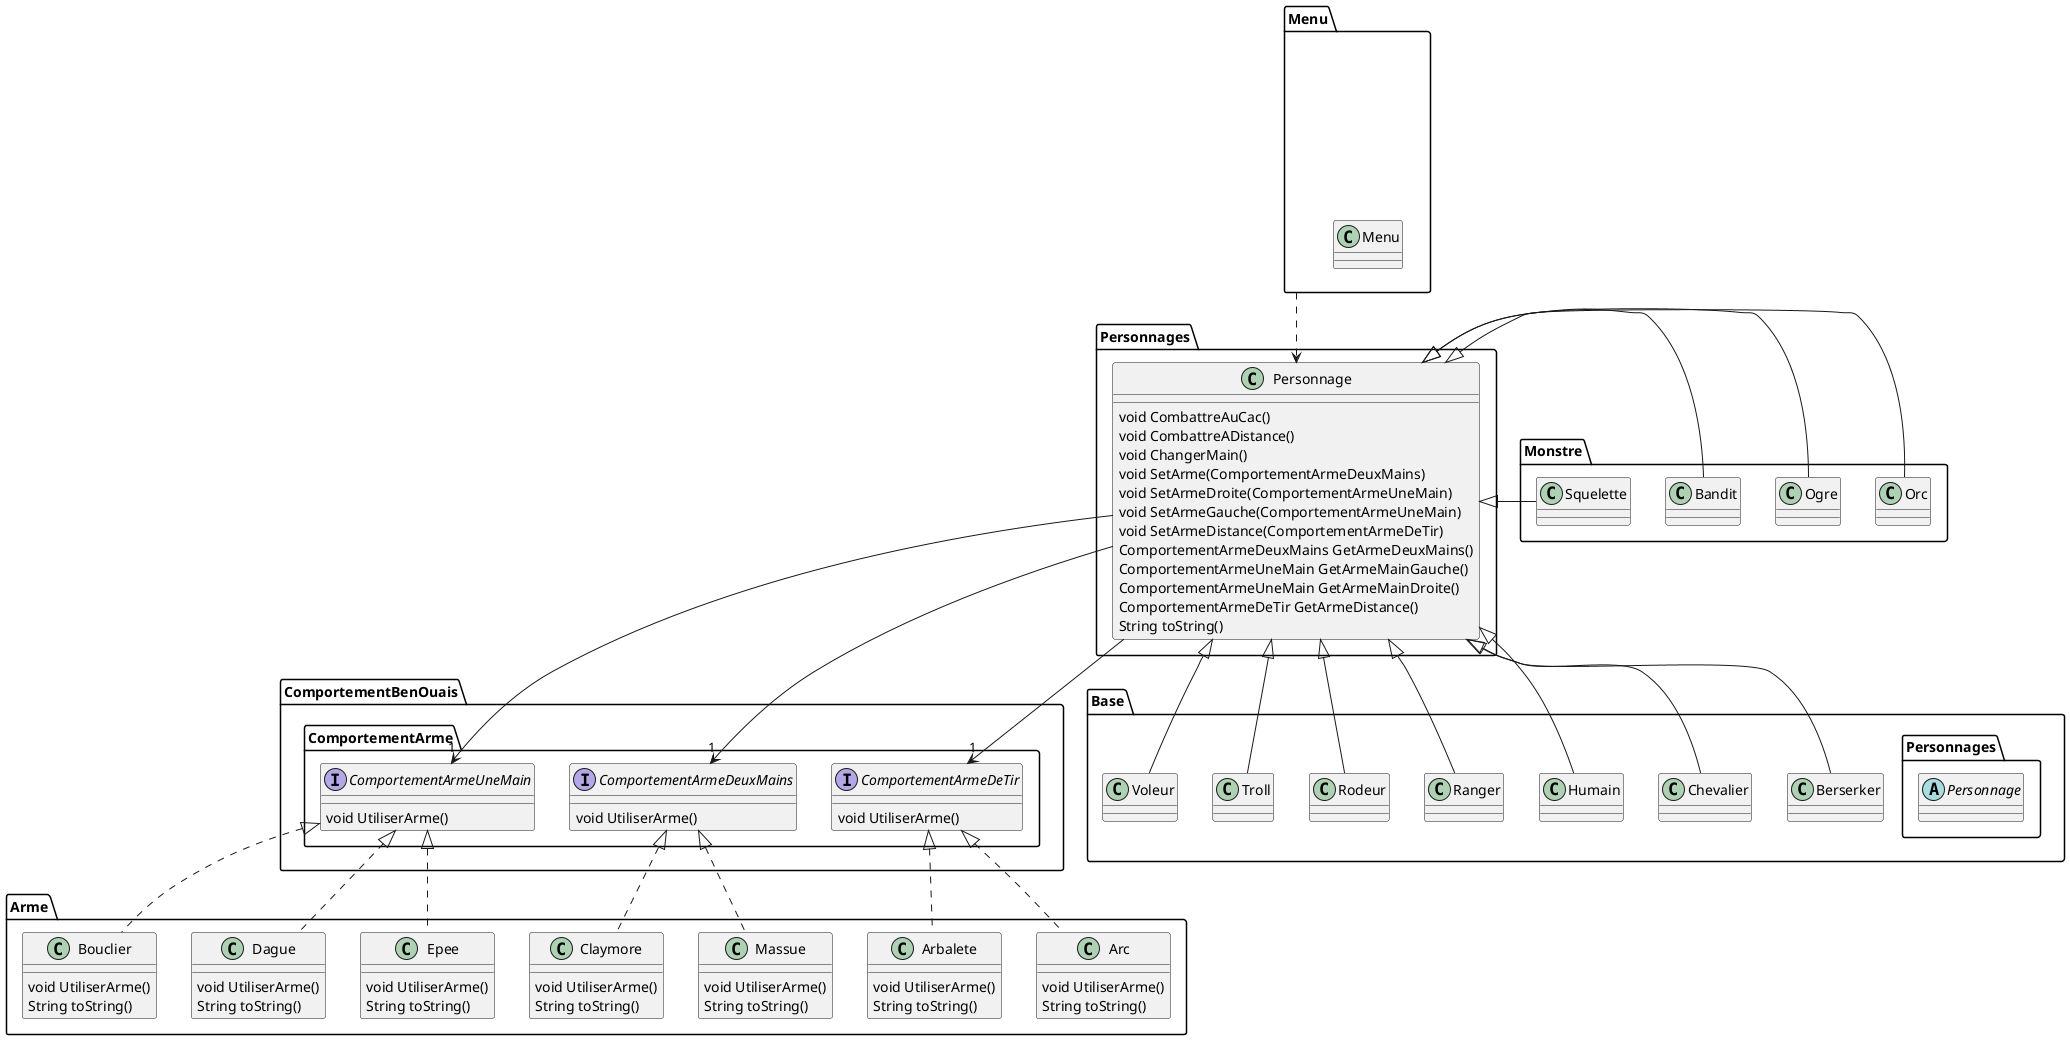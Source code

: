@startuml

' definitions
' -----------

package "ComportementBenOuais.ComportementArme" {
interface ComportementArmeDeTir
interface ComportementArmeDeuxMains
interface ComportementArmeUneMain
}

package "Arme" {
class Arbalete
class Arc
class Bouclier
class Claymore
class Dague
class Epee
class Massue
}

package "Monstre" {
class Orc
class Bandit
class Squelette
class Ogre
}

package "Menu" {
class Menu
}

package "Base" {
class Berserker
class Chevalier
class Humain
abstract Personnages.Personnage
class Ranger
class Rodeur
class Troll
class Voleur
}

' content
' -------

' Arc:
ComportementArmeDeTir <|.. Arc
Arc : void UtiliserArme()
Arc : String toString()

' ComportementArmeUneMain:
ComportementArmeUneMain : void UtiliserArme()

' ComportementArmeDeuxMains:
ComportementArmeDeuxMains : void UtiliserArme()

' Troll:
Personnages.Personnage <|-- Troll

' Bouclier:
ComportementArmeUneMain <|.. Bouclier
Bouclier : void UtiliserArme()
Bouclier : String toString()

' Personnages.Personnage:
Personnages.Personnage --> "1" ComportementArmeDeuxMains
Personnages.Personnage --> "1" ComportementArmeDeTir
Personnages.Personnage --> "1" ComportementArmeUneMain
Personnages.Personnage : void CombattreAuCac()
Personnages.Personnage : void CombattreADistance()
Personnages.Personnage : void ChangerMain()
Personnages.Personnage : void SetArme(ComportementArmeDeuxMains)
Personnages.Personnage : void SetArmeDroite(ComportementArmeUneMain)
Personnages.Personnage : void SetArmeGauche(ComportementArmeUneMain)
Personnages.Personnage : void SetArmeDistance(ComportementArmeDeTir)
Personnages.Personnage : ComportementArmeDeuxMains GetArmeDeuxMains()
Personnages.Personnage : ComportementArmeUneMain GetArmeMainGauche()
Personnages.Personnage : ComportementArmeUneMain GetArmeMainDroite()
Personnages.Personnage : ComportementArmeDeTir GetArmeDistance()
Personnages.Personnage : String toString()

' Orc:
Personnages.Personnage <|- Orc

' Humain:
Personnages.Personnage <|-- Humain

' ComportementArmeDeTir:
ComportementArmeDeTir : void UtiliserArme()

' Voleur:
Personnages.Personnage <|-- Voleur

' Chevalier:
Personnages.Personnage <|-- Chevalier

' Arbalete:
ComportementArmeDeTir <|.. Arbalete
Arbalete : void UtiliserArme()
Arbalete : String toString()

' Rodeur:
Personnages.Personnage <|-- Rodeur

' Berserker:
Personnages.Personnage <|-- Berserker

' Ogre:
Personnages.Personnage <|- Ogre

' Ranger:
Personnages.Personnage <|-- Ranger

' Menu:
Menu : Scanner sc
Menu ..> Personnages.Personnage
Menu : void Menu()
Menu : void etape0()
Menu : void etape1()
Menu : void etape2()
Menu : void etape3()
Menu : void etape4()
Menu : void quitter()
Menu : void main(String)
Menu : void LancementDuJeu()

' Bandit:
Personnages.Personnage <|- Bandit

' Epee:
ComportementArmeUneMain <|.. Epee
Epee : void UtiliserArme()
Epee : String toString()

' Claymore:
ComportementArmeDeuxMains <|.. Claymore
Claymore : void UtiliserArme()
Claymore : String toString()

' Squelette:
Personnages.Personnage <|- Squelette

' Dague:
ComportementArmeUneMain <|.. Dague
Dague : void UtiliserArme()
Dague : String toString()

' Massue:
ComportementArmeDeuxMains <|.. Massue
Massue : void UtiliserArme()
Massue : String toString()

@enduml
